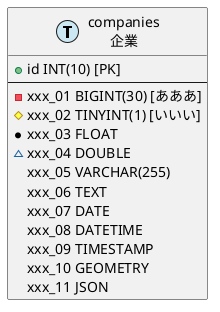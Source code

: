 @startuml

!define TRANSACTION CAE7F2

entity companies as "companies\n企業" <<T,TRANSACTION>> {
  + id INT(10) [PK]
  --
  - xxx_01 BIGINT(30) [あああ]
  # xxx_02 TINYINT(1) [いいい]
  * xxx_03 FLOAT
  ~ xxx_04 DOUBLE
  xxx_05 VARCHAR(255)
  xxx_06 TEXT
  xxx_07 DATE
  xxx_08 DATETIME
  xxx_09 TIMESTAMP
  xxx_10 GEOMETRY
  xxx_11 JSON
}

@enduml
